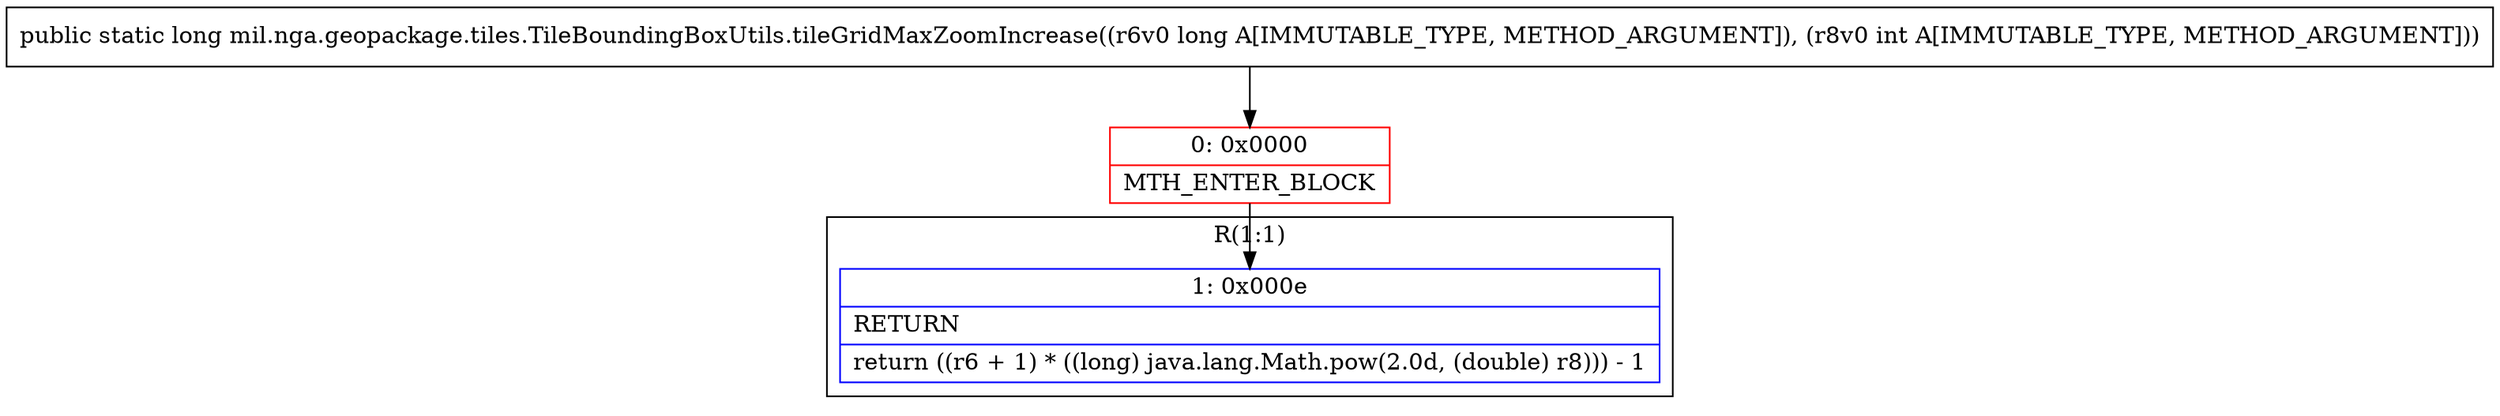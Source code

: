 digraph "CFG formil.nga.geopackage.tiles.TileBoundingBoxUtils.tileGridMaxZoomIncrease(JI)J" {
subgraph cluster_Region_1554725674 {
label = "R(1:1)";
node [shape=record,color=blue];
Node_1 [shape=record,label="{1\:\ 0x000e|RETURN\l|return ((r6 + 1) * ((long) java.lang.Math.pow(2.0d, (double) r8))) \- 1\l}"];
}
Node_0 [shape=record,color=red,label="{0\:\ 0x0000|MTH_ENTER_BLOCK\l}"];
MethodNode[shape=record,label="{public static long mil.nga.geopackage.tiles.TileBoundingBoxUtils.tileGridMaxZoomIncrease((r6v0 long A[IMMUTABLE_TYPE, METHOD_ARGUMENT]), (r8v0 int A[IMMUTABLE_TYPE, METHOD_ARGUMENT])) }"];
MethodNode -> Node_0;
Node_0 -> Node_1;
}

